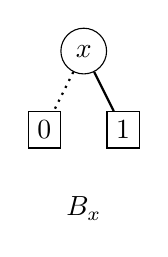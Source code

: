 \begin{tikzpicture}[
var/.style={draw,circle},
term/.style={draw},
line/.style={draw,thick},
zero/.style={line,dotted},
one/.style={line,solid},
]
\node[var] (x) at (0,1) {$x$};

\node[term] (t1) at (-.5,0) {$0$};
\node[term] (t2) at (.5,0)   {$1$};

\node at (0,-1) {$B_x$};

\path[zero]
(x) edge (t1)
; \path[one]
(x) edge (t2)
;
\end{tikzpicture}